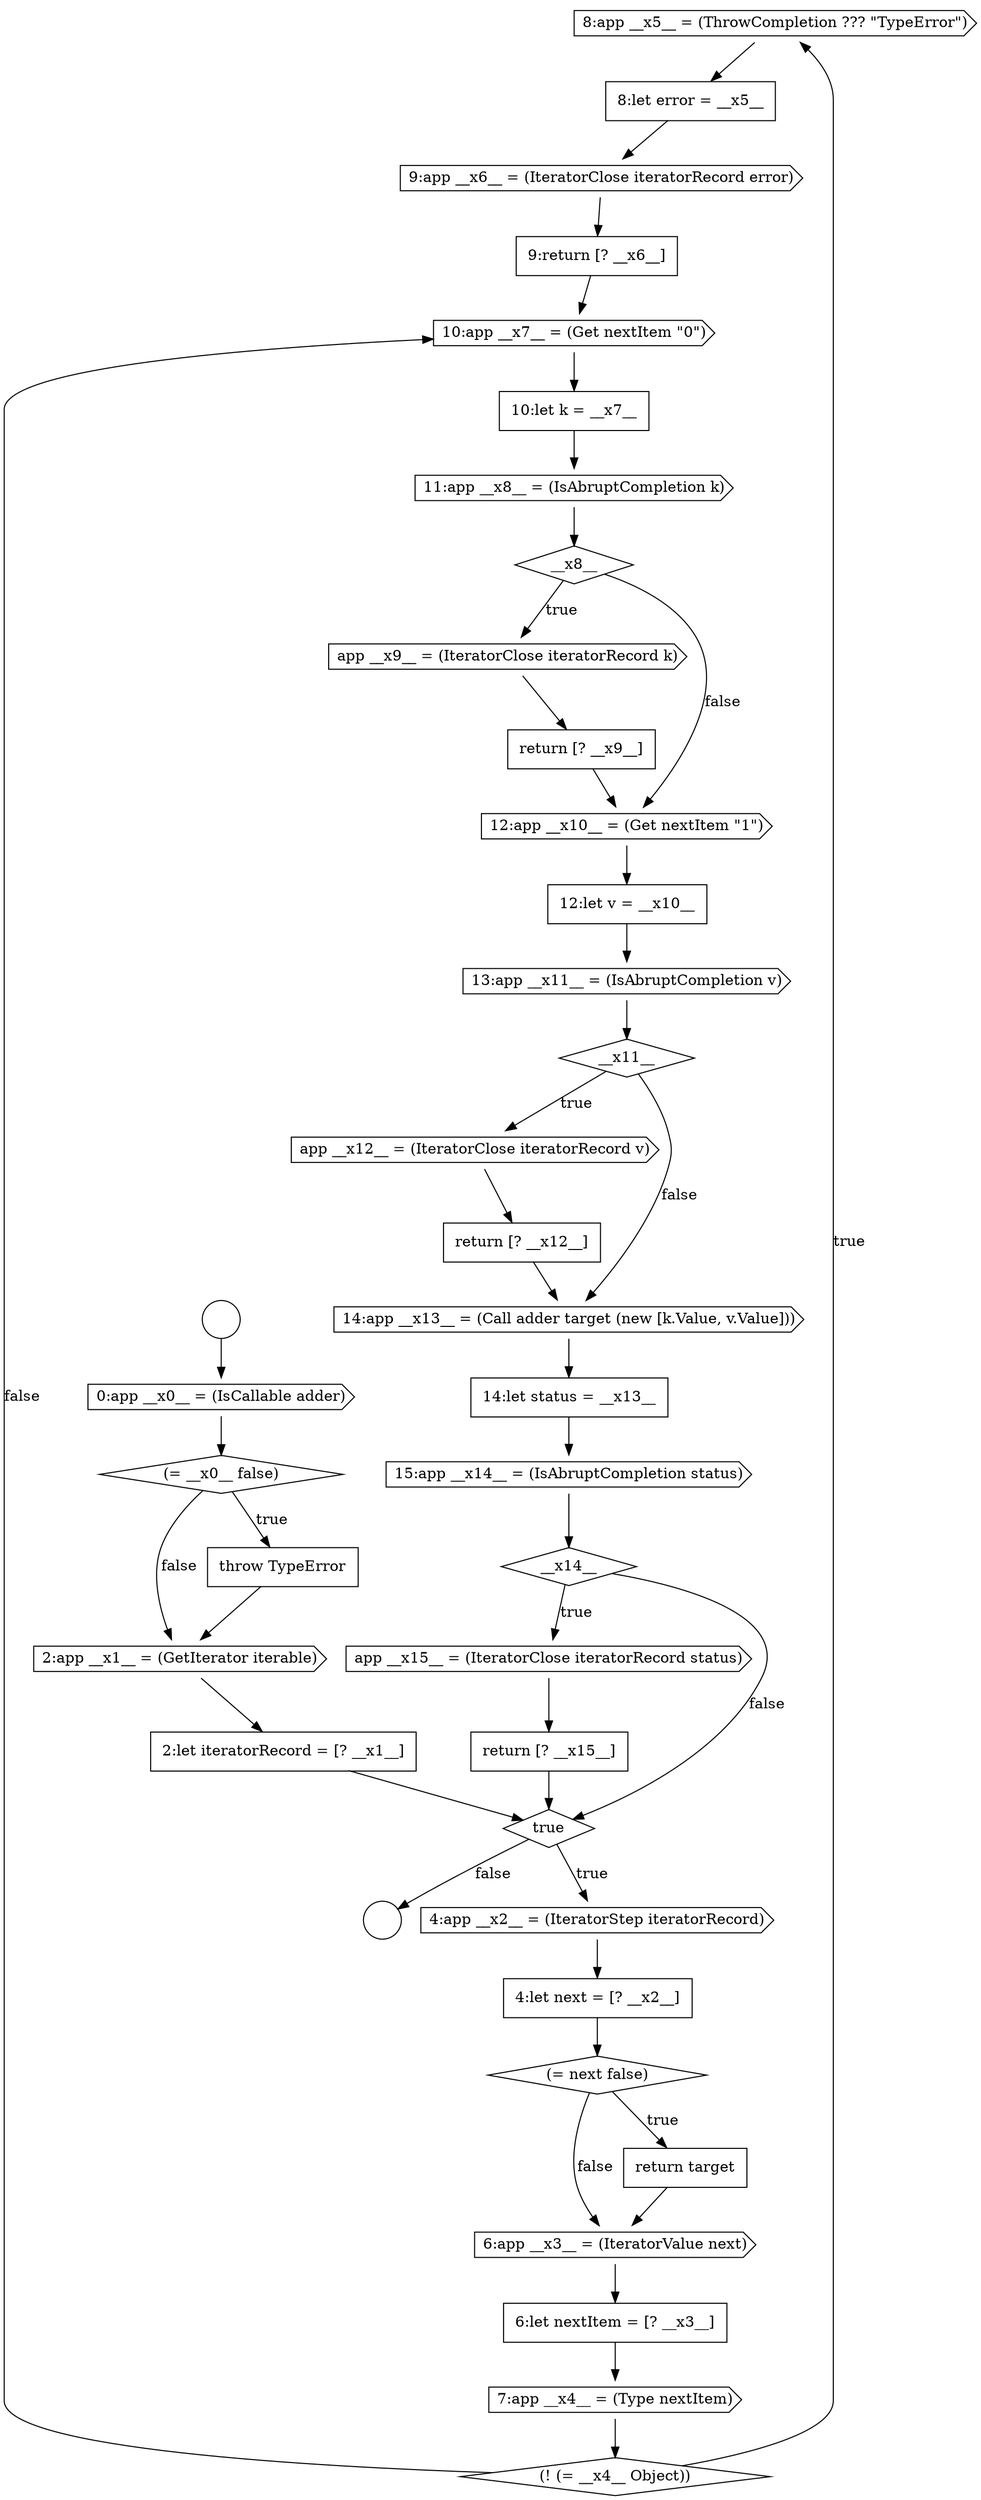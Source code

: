 digraph {
  node15720 [shape=cds, label=<<font color="black">8:app __x5__ = (ThrowCompletion ??? &quot;TypeError&quot;)</font>> color="black" fillcolor="white" style=filled]
  node15735 [shape=none, margin=0, label=<<font color="black">
    <table border="0" cellborder="1" cellspacing="0" cellpadding="10">
      <tr><td align="left">return [? __x12__]</td></tr>
    </table>
  </font>> color="black" fillcolor="white" style=filled]
  node15706 [shape=cds, label=<<font color="black">0:app __x0__ = (IsCallable adder)</font>> color="black" fillcolor="white" style=filled]
  node15727 [shape=diamond, label=<<font color="black">__x8__</font>> color="black" fillcolor="white" style=filled]
  node15716 [shape=cds, label=<<font color="black">6:app __x3__ = (IteratorValue next)</font>> color="black" fillcolor="white" style=filled]
  node15724 [shape=cds, label=<<font color="black">10:app __x7__ = (Get nextItem &quot;0&quot;)</font>> color="black" fillcolor="white" style=filled]
  node15728 [shape=cds, label=<<font color="black">app __x9__ = (IteratorClose iteratorRecord k)</font>> color="black" fillcolor="white" style=filled]
  node15725 [shape=none, margin=0, label=<<font color="black">
    <table border="0" cellborder="1" cellspacing="0" cellpadding="10">
      <tr><td align="left">10:let k = __x7__</td></tr>
    </table>
  </font>> color="black" fillcolor="white" style=filled]
  node15721 [shape=none, margin=0, label=<<font color="black">
    <table border="0" cellborder="1" cellspacing="0" cellpadding="10">
      <tr><td align="left">8:let error = __x5__</td></tr>
    </table>
  </font>> color="black" fillcolor="white" style=filled]
  node15705 [shape=circle label=" " color="black" fillcolor="white" style=filled]
  node15722 [shape=cds, label=<<font color="black">9:app __x6__ = (IteratorClose iteratorRecord error)</font>> color="black" fillcolor="white" style=filled]
  node15723 [shape=none, margin=0, label=<<font color="black">
    <table border="0" cellborder="1" cellspacing="0" cellpadding="10">
      <tr><td align="left">9:return [? __x6__]</td></tr>
    </table>
  </font>> color="black" fillcolor="white" style=filled]
  node15730 [shape=cds, label=<<font color="black">12:app __x10__ = (Get nextItem &quot;1&quot;)</font>> color="black" fillcolor="white" style=filled]
  node15712 [shape=cds, label=<<font color="black">4:app __x2__ = (IteratorStep iteratorRecord)</font>> color="black" fillcolor="white" style=filled]
  node15710 [shape=none, margin=0, label=<<font color="black">
    <table border="0" cellborder="1" cellspacing="0" cellpadding="10">
      <tr><td align="left">2:let iteratorRecord = [? __x1__]</td></tr>
    </table>
  </font>> color="black" fillcolor="white" style=filled]
  node15738 [shape=cds, label=<<font color="black">15:app __x14__ = (IsAbruptCompletion status)</font>> color="black" fillcolor="white" style=filled]
  node15734 [shape=cds, label=<<font color="black">app __x12__ = (IteratorClose iteratorRecord v)</font>> color="black" fillcolor="white" style=filled]
  node15719 [shape=diamond, label=<<font color="black">(! (= __x4__ Object))</font>> color="black" fillcolor="white" style=filled]
  node15739 [shape=diamond, label=<<font color="black">__x14__</font>> color="black" fillcolor="white" style=filled]
  node15714 [shape=diamond, label=<<font color="black">(= next false)</font>> color="black" fillcolor="white" style=filled]
  node15729 [shape=none, margin=0, label=<<font color="black">
    <table border="0" cellborder="1" cellspacing="0" cellpadding="10">
      <tr><td align="left">return [? __x9__]</td></tr>
    </table>
  </font>> color="black" fillcolor="white" style=filled]
  node15707 [shape=diamond, label=<<font color="black">(= __x0__ false)</font>> color="black" fillcolor="white" style=filled]
  node15715 [shape=none, margin=0, label=<<font color="black">
    <table border="0" cellborder="1" cellspacing="0" cellpadding="10">
      <tr><td align="left">return target</td></tr>
    </table>
  </font>> color="black" fillcolor="white" style=filled]
  node15718 [shape=cds, label=<<font color="black">7:app __x4__ = (Type nextItem)</font>> color="black" fillcolor="white" style=filled]
  node15733 [shape=diamond, label=<<font color="black">__x11__</font>> color="black" fillcolor="white" style=filled]
  node15708 [shape=none, margin=0, label=<<font color="black">
    <table border="0" cellborder="1" cellspacing="0" cellpadding="10">
      <tr><td align="left">throw TypeError</td></tr>
    </table>
  </font>> color="black" fillcolor="white" style=filled]
  node15740 [shape=cds, label=<<font color="black">app __x15__ = (IteratorClose iteratorRecord status)</font>> color="black" fillcolor="white" style=filled]
  node15713 [shape=none, margin=0, label=<<font color="black">
    <table border="0" cellborder="1" cellspacing="0" cellpadding="10">
      <tr><td align="left">4:let next = [? __x2__]</td></tr>
    </table>
  </font>> color="black" fillcolor="white" style=filled]
  node15704 [shape=circle label=" " color="black" fillcolor="white" style=filled]
  node15736 [shape=cds, label=<<font color="black">14:app __x13__ = (Call adder target (new [k.Value, v.Value]))</font>> color="black" fillcolor="white" style=filled]
  node15717 [shape=none, margin=0, label=<<font color="black">
    <table border="0" cellborder="1" cellspacing="0" cellpadding="10">
      <tr><td align="left">6:let nextItem = [? __x3__]</td></tr>
    </table>
  </font>> color="black" fillcolor="white" style=filled]
  node15731 [shape=none, margin=0, label=<<font color="black">
    <table border="0" cellborder="1" cellspacing="0" cellpadding="10">
      <tr><td align="left">12:let v = __x10__</td></tr>
    </table>
  </font>> color="black" fillcolor="white" style=filled]
  node15726 [shape=cds, label=<<font color="black">11:app __x8__ = (IsAbruptCompletion k)</font>> color="black" fillcolor="white" style=filled]
  node15741 [shape=none, margin=0, label=<<font color="black">
    <table border="0" cellborder="1" cellspacing="0" cellpadding="10">
      <tr><td align="left">return [? __x15__]</td></tr>
    </table>
  </font>> color="black" fillcolor="white" style=filled]
  node15737 [shape=none, margin=0, label=<<font color="black">
    <table border="0" cellborder="1" cellspacing="0" cellpadding="10">
      <tr><td align="left">14:let status = __x13__</td></tr>
    </table>
  </font>> color="black" fillcolor="white" style=filled]
  node15732 [shape=cds, label=<<font color="black">13:app __x11__ = (IsAbruptCompletion v)</font>> color="black" fillcolor="white" style=filled]
  node15711 [shape=diamond, label=<<font color="black">true</font>> color="black" fillcolor="white" style=filled]
  node15709 [shape=cds, label=<<font color="black">2:app __x1__ = (GetIterator iterable)</font>> color="black" fillcolor="white" style=filled]
  node15704 -> node15706 [ color="black"]
  node15709 -> node15710 [ color="black"]
  node15741 -> node15711 [ color="black"]
  node15721 -> node15722 [ color="black"]
  node15725 -> node15726 [ color="black"]
  node15723 -> node15724 [ color="black"]
  node15712 -> node15713 [ color="black"]
  node15708 -> node15709 [ color="black"]
  node15727 -> node15728 [label=<<font color="black">true</font>> color="black"]
  node15727 -> node15730 [label=<<font color="black">false</font>> color="black"]
  node15714 -> node15715 [label=<<font color="black">true</font>> color="black"]
  node15714 -> node15716 [label=<<font color="black">false</font>> color="black"]
  node15735 -> node15736 [ color="black"]
  node15740 -> node15741 [ color="black"]
  node15707 -> node15708 [label=<<font color="black">true</font>> color="black"]
  node15707 -> node15709 [label=<<font color="black">false</font>> color="black"]
  node15715 -> node15716 [ color="black"]
  node15726 -> node15727 [ color="black"]
  node15728 -> node15729 [ color="black"]
  node15731 -> node15732 [ color="black"]
  node15720 -> node15721 [ color="black"]
  node15739 -> node15740 [label=<<font color="black">true</font>> color="black"]
  node15739 -> node15711 [label=<<font color="black">false</font>> color="black"]
  node15730 -> node15731 [ color="black"]
  node15737 -> node15738 [ color="black"]
  node15722 -> node15723 [ color="black"]
  node15706 -> node15707 [ color="black"]
  node15719 -> node15720 [label=<<font color="black">true</font>> color="black"]
  node15719 -> node15724 [label=<<font color="black">false</font>> color="black"]
  node15734 -> node15735 [ color="black"]
  node15733 -> node15734 [label=<<font color="black">true</font>> color="black"]
  node15733 -> node15736 [label=<<font color="black">false</font>> color="black"]
  node15716 -> node15717 [ color="black"]
  node15713 -> node15714 [ color="black"]
  node15732 -> node15733 [ color="black"]
  node15724 -> node15725 [ color="black"]
  node15729 -> node15730 [ color="black"]
  node15718 -> node15719 [ color="black"]
  node15717 -> node15718 [ color="black"]
  node15738 -> node15739 [ color="black"]
  node15710 -> node15711 [ color="black"]
  node15711 -> node15712 [label=<<font color="black">true</font>> color="black"]
  node15711 -> node15705 [label=<<font color="black">false</font>> color="black"]
  node15736 -> node15737 [ color="black"]
}
